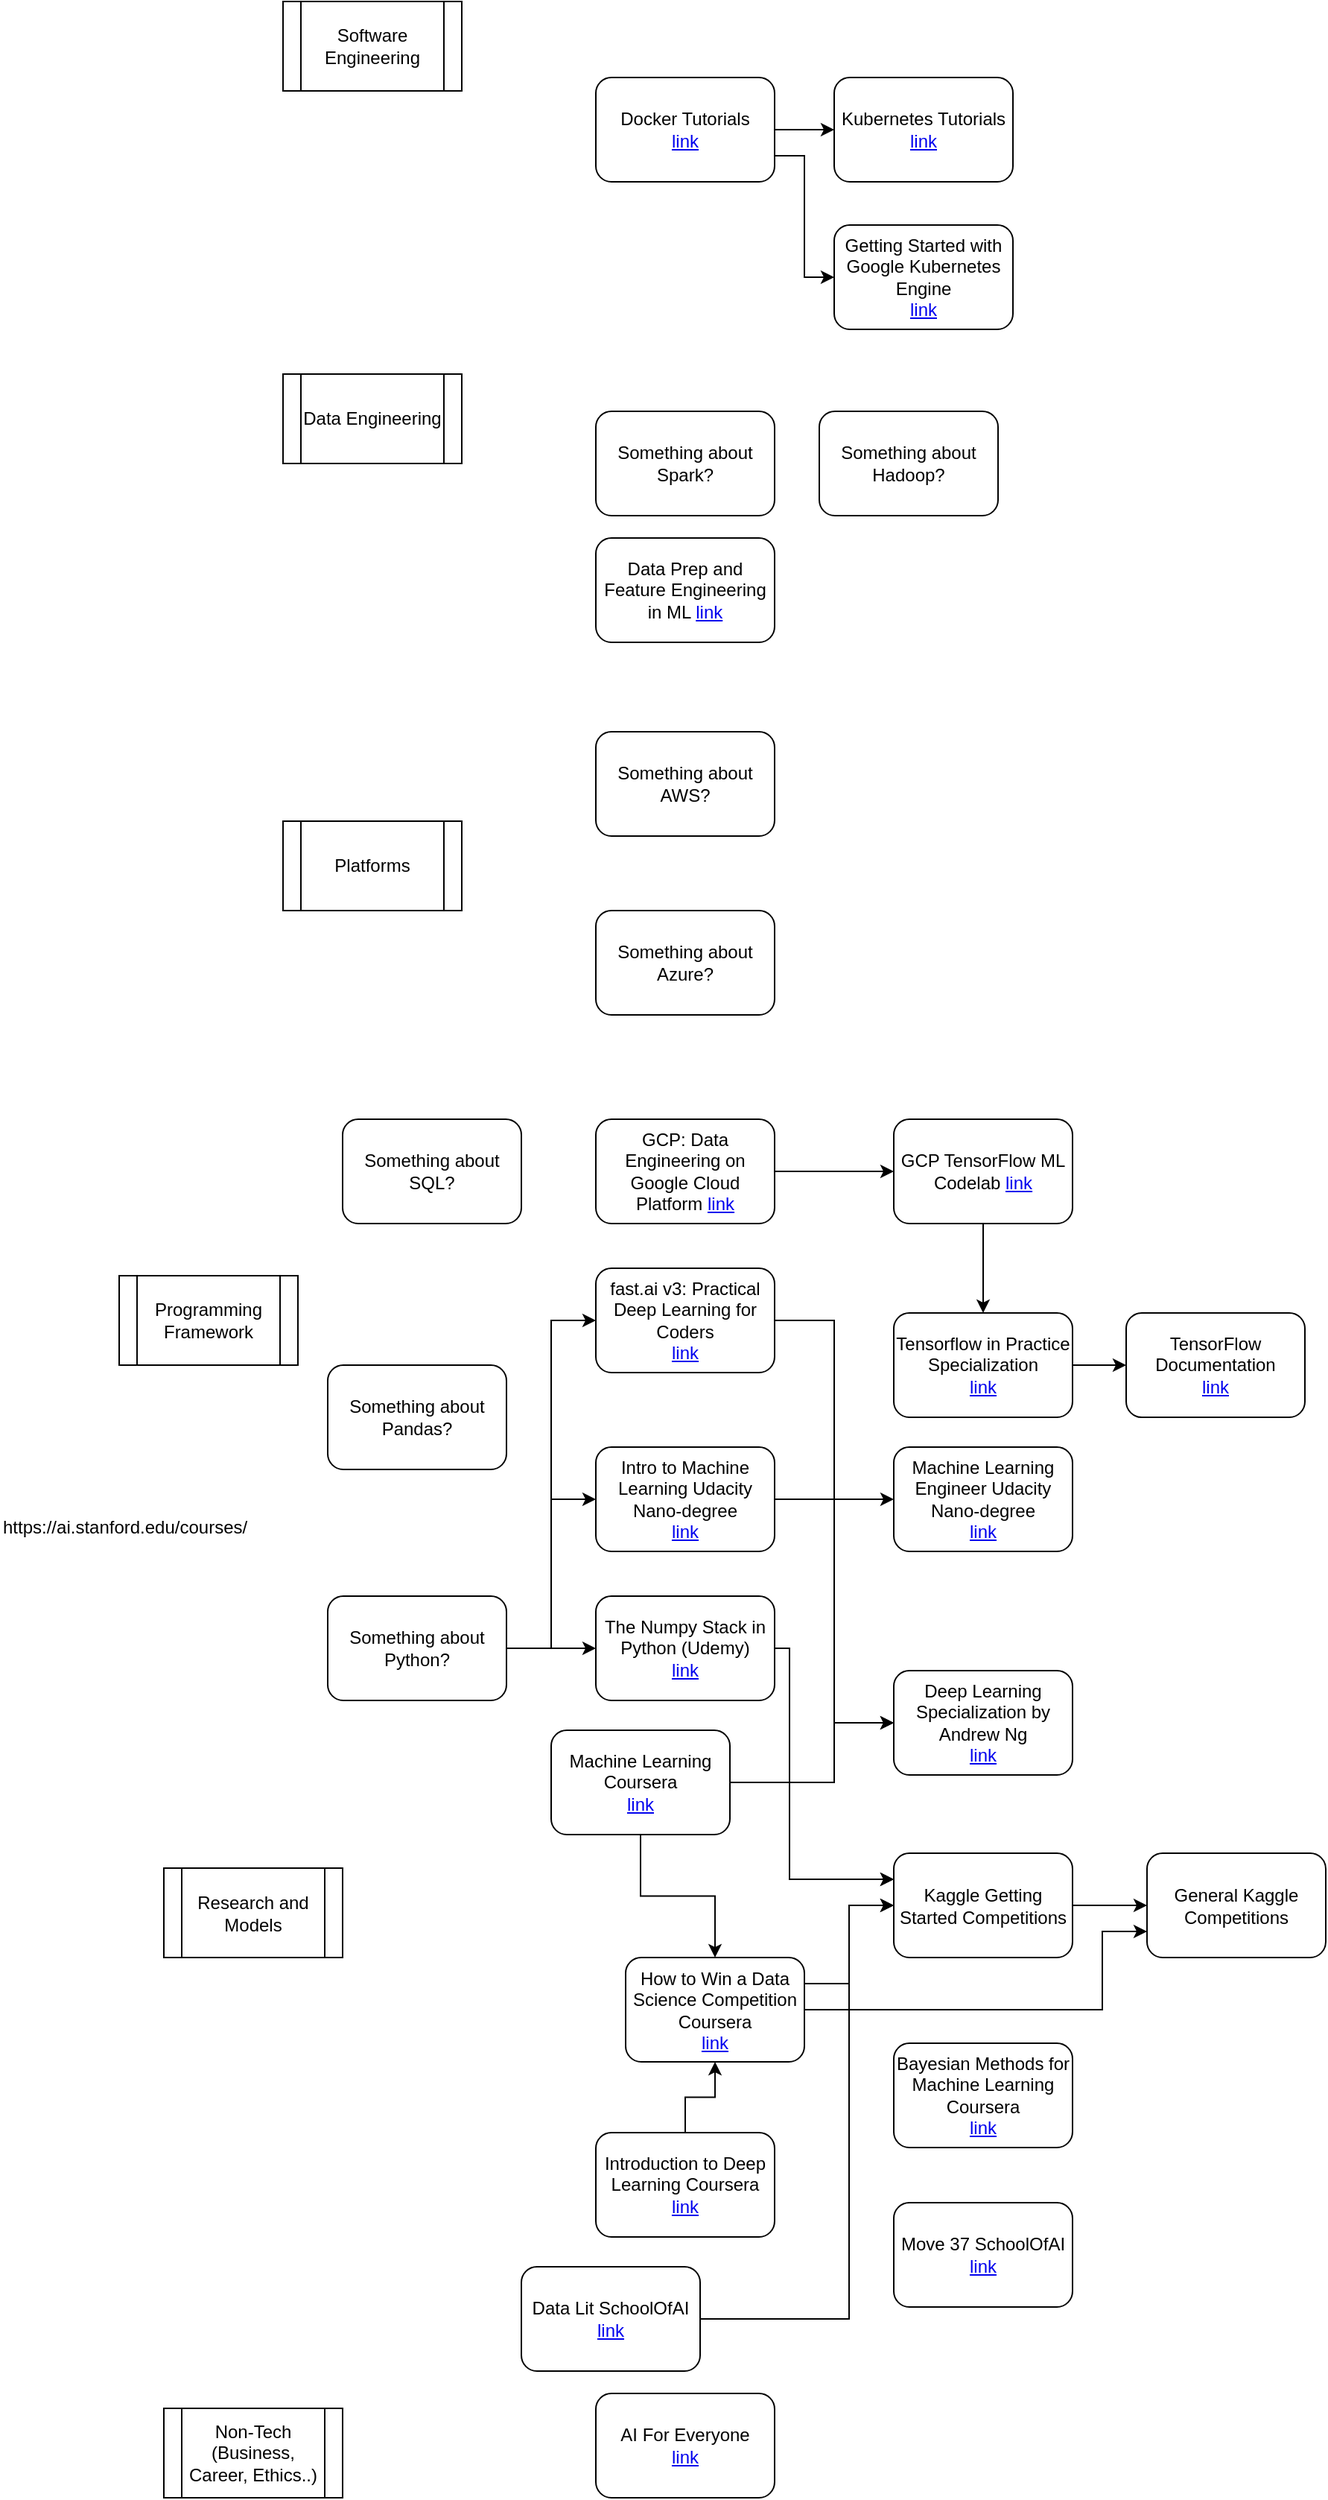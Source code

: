 <mxfile version="10.8.7" type="github"><diagram id="b7zP8VYQ12vH_zyjcR8T" name="Page-1"><mxGraphModel dx="1831" dy="1678" grid="1" gridSize="10" guides="1" tooltips="1" connect="1" arrows="1" fold="1" page="1" pageScale="1" pageWidth="850" pageHeight="1100" math="0" shadow="0"><root><mxCell id="0"/><mxCell id="1" parent="0"/><mxCell id="AthQVTNy74zwqiZrB0Bz-2" value="Data Engineering" style="shape=process;whiteSpace=wrap;html=1;backgroundOutline=1;" parent="1" vertex="1"><mxGeometry x="110" y="-250" width="120" height="60" as="geometry"/></mxCell><mxCell id="AthQVTNy74zwqiZrB0Bz-3" value="Platforms" style="shape=process;whiteSpace=wrap;html=1;backgroundOutline=1;" parent="1" vertex="1"><mxGeometry x="110" y="50" width="120" height="60" as="geometry"/></mxCell><mxCell id="AthQVTNy74zwqiZrB0Bz-5" value="Programming Framework" style="shape=process;whiteSpace=wrap;html=1;backgroundOutline=1;" parent="1" vertex="1"><mxGeometry y="355" width="120" height="60" as="geometry"/></mxCell><mxCell id="AthQVTNy74zwqiZrB0Bz-6" value="Research and Models" style="shape=process;whiteSpace=wrap;html=1;backgroundOutline=1;" parent="1" vertex="1"><mxGeometry x="30" y="752.5" width="120" height="60" as="geometry"/></mxCell><mxCell id="9dGZIfJBImlhY9SARStN-3" value="" style="edgeStyle=orthogonalEdgeStyle;rounded=0;orthogonalLoop=1;jettySize=auto;html=1;" parent="1" source="9dGZIfJBImlhY9SARStN-1" target="9dGZIfJBImlhY9SARStN-2" edge="1"><mxGeometry relative="1" as="geometry"><Array as="points"><mxPoint x="480" y="695"/><mxPoint x="480" y="655"/></Array></mxGeometry></mxCell><mxCell id="zuXZnffLO8IpQyFKXxoI-3" style="edgeStyle=orthogonalEdgeStyle;rounded=0;orthogonalLoop=1;jettySize=auto;html=1;exitX=1;exitY=0.5;exitDx=0;exitDy=0;entryX=0;entryY=0.25;entryDx=0;entryDy=0;" parent="1" source="9dGZIfJBImlhY9SARStN-1" target="zuXZnffLO8IpQyFKXxoI-1" edge="1"><mxGeometry relative="1" as="geometry"><Array as="points"><mxPoint x="450" y="695"/><mxPoint x="450" y="760"/></Array></mxGeometry></mxCell><mxCell id="zuXZnffLO8IpQyFKXxoI-17" style="edgeStyle=orthogonalEdgeStyle;rounded=0;orthogonalLoop=1;jettySize=auto;html=1;exitX=0.5;exitY=1;exitDx=0;exitDy=0;entryX=0.5;entryY=0;entryDx=0;entryDy=0;" parent="1" source="9dGZIfJBImlhY9SARStN-1" target="9dGZIfJBImlhY9SARStN-14" edge="1"><mxGeometry relative="1" as="geometry"/></mxCell><mxCell id="9dGZIfJBImlhY9SARStN-1" value="Machine Learning Coursera&lt;br&gt;&lt;a href=&quot;https://www.coursera.org/learn/machine-learning&quot;&gt;link&lt;/a&gt;&lt;br&gt;" style="rounded=1;whiteSpace=wrap;html=1;" parent="1" vertex="1"><mxGeometry x="290" y="660" width="120" height="70" as="geometry"/></mxCell><mxCell id="9dGZIfJBImlhY9SARStN-2" value="Deep Learning Specialization by Andrew Ng&lt;br&gt;&lt;a href=&quot;https://www.coursera.org/specializations/deep-learning&quot;&gt;link&lt;/a&gt;&lt;br&gt;" style="rounded=1;whiteSpace=wrap;html=1;" parent="1" vertex="1"><mxGeometry x="520" y="620" width="120" height="70" as="geometry"/></mxCell><mxCell id="9dGZIfJBImlhY9SARStN-4" value="Non-Tech (Business, Career, Ethics..)" style="shape=process;whiteSpace=wrap;html=1;backgroundOutline=1;" parent="1" vertex="1"><mxGeometry x="30" y="1115" width="120" height="60" as="geometry"/></mxCell><mxCell id="9dGZIfJBImlhY9SARStN-5" value="AI For Everyone&lt;br&gt;&lt;a href=&quot;https://www.coursera.org/learn/ai-for-everyone&quot;&gt;link&lt;/a&gt;&lt;br&gt;" style="rounded=1;whiteSpace=wrap;html=1;" parent="1" vertex="1"><mxGeometry x="320" y="1105" width="120" height="70" as="geometry"/></mxCell><mxCell id="zuXZnffLO8IpQyFKXxoI-26" style="edgeStyle=orthogonalEdgeStyle;rounded=0;orthogonalLoop=1;jettySize=auto;html=1;exitX=1;exitY=0.5;exitDx=0;exitDy=0;entryX=0;entryY=0.5;entryDx=0;entryDy=0;" parent="1" source="9dGZIfJBImlhY9SARStN-6" target="zuXZnffLO8IpQyFKXxoI-24" edge="1"><mxGeometry relative="1" as="geometry"/></mxCell><mxCell id="9dGZIfJBImlhY9SARStN-6" value="Tensorflow in Practice Specialization&lt;br&gt;&lt;a href=&quot;https://www.coursera.org/specializations/tensorflow-in-practice&quot;&gt;link&lt;/a&gt;&lt;br&gt;" style="rounded=1;whiteSpace=wrap;html=1;" parent="1" vertex="1"><mxGeometry x="520" y="380" width="120" height="70" as="geometry"/></mxCell><mxCell id="zuXZnffLO8IpQyFKXxoI-25" style="edgeStyle=orthogonalEdgeStyle;rounded=0;orthogonalLoop=1;jettySize=auto;html=1;exitX=1;exitY=0.5;exitDx=0;exitDy=0;entryX=0;entryY=0.5;entryDx=0;entryDy=0;" parent="1" source="9dGZIfJBImlhY9SARStN-9" target="9dGZIfJBImlhY9SARStN-2" edge="1"><mxGeometry relative="1" as="geometry"/></mxCell><mxCell id="9dGZIfJBImlhY9SARStN-9" value="fast.ai v3: Practical Deep Learning for Coders&lt;br&gt;&lt;a href=&quot;https://course.fast.ai/&quot;&gt;link&lt;/a&gt;&lt;br&gt;" style="rounded=1;whiteSpace=wrap;html=1;" parent="1" vertex="1"><mxGeometry x="320" y="350" width="120" height="70" as="geometry"/></mxCell><mxCell id="9dGZIfJBImlhY9SARStN-10" value="Move 37 SchoolOfAI&lt;br&gt;&lt;a href=&quot;https://www.theschool.ai/courses/move-37-course/&quot;&gt;link&lt;/a&gt;&lt;br&gt;" style="rounded=1;whiteSpace=wrap;html=1;" parent="1" vertex="1"><mxGeometry x="520" y="977" width="120" height="70" as="geometry"/></mxCell><mxCell id="9dGZIfJBImlhY9SARStN-11" value="Getting Started with Google Kubernetes Engine&lt;br&gt;&lt;a href=&quot;https://www.coursera.org/learn/google-kubernetes-engine&quot;&gt;link&lt;/a&gt;&lt;br&gt;" style="rounded=1;whiteSpace=wrap;html=1;" parent="1" vertex="1"><mxGeometry x="480" y="-350" width="120" height="70" as="geometry"/></mxCell><mxCell id="9dGZIfJBImlhY9SARStN-12" value="Kubernetes Tutorials&lt;br&gt;&lt;a href=&quot;https://kubernetes.io/docs/tutorials/&quot;&gt;link&lt;/a&gt;&lt;br&gt;" style="rounded=1;whiteSpace=wrap;html=1;" parent="1" vertex="1"><mxGeometry x="480" y="-449" width="120" height="70" as="geometry"/></mxCell><mxCell id="zuXZnffLO8IpQyFKXxoI-7" style="edgeStyle=orthogonalEdgeStyle;rounded=0;orthogonalLoop=1;jettySize=auto;html=1;exitX=1;exitY=0.5;exitDx=0;exitDy=0;entryX=0;entryY=0.5;entryDx=0;entryDy=0;" parent="1" source="9dGZIfJBImlhY9SARStN-13" target="9dGZIfJBImlhY9SARStN-12" edge="1"><mxGeometry relative="1" as="geometry"/></mxCell><mxCell id="zuXZnffLO8IpQyFKXxoI-8" style="edgeStyle=orthogonalEdgeStyle;rounded=0;orthogonalLoop=1;jettySize=auto;html=1;exitX=1;exitY=0.75;exitDx=0;exitDy=0;entryX=0;entryY=0.5;entryDx=0;entryDy=0;" parent="1" source="9dGZIfJBImlhY9SARStN-13" target="9dGZIfJBImlhY9SARStN-11" edge="1"><mxGeometry relative="1" as="geometry"/></mxCell><mxCell id="9dGZIfJBImlhY9SARStN-13" value="Docker Tutorials&lt;br&gt;&lt;a href=&quot;https://docs.docker.com/get-started/&quot;&gt;link&lt;/a&gt;&lt;br&gt;" style="rounded=1;whiteSpace=wrap;html=1;" parent="1" vertex="1"><mxGeometry x="320" y="-449" width="120" height="70" as="geometry"/></mxCell><mxCell id="zuXZnffLO8IpQyFKXxoI-2" value="" style="edgeStyle=orthogonalEdgeStyle;rounded=0;orthogonalLoop=1;jettySize=auto;html=1;exitX=1;exitY=0.25;exitDx=0;exitDy=0;" parent="1" source="9dGZIfJBImlhY9SARStN-14" target="zuXZnffLO8IpQyFKXxoI-1" edge="1"><mxGeometry relative="1" as="geometry"/></mxCell><mxCell id="zuXZnffLO8IpQyFKXxoI-6" style="edgeStyle=orthogonalEdgeStyle;rounded=0;orthogonalLoop=1;jettySize=auto;html=1;exitX=1;exitY=0.5;exitDx=0;exitDy=0;entryX=0;entryY=0.75;entryDx=0;entryDy=0;" parent="1" source="9dGZIfJBImlhY9SARStN-14" target="zuXZnffLO8IpQyFKXxoI-4" edge="1"><mxGeometry relative="1" as="geometry"><mxPoint x="690" y="805" as="targetPoint"/><Array as="points"><mxPoint x="660" y="848"/><mxPoint x="660" y="795"/></Array></mxGeometry></mxCell><mxCell id="9dGZIfJBImlhY9SARStN-14" value="How to Win a Data Science Competition Coursera&lt;br&gt;&lt;a href=&quot;https://www.coursera.org/learn/competitive-data-science&quot;&gt;link&lt;/a&gt;&lt;br&gt;" style="rounded=1;whiteSpace=wrap;html=1;" parent="1" vertex="1"><mxGeometry x="340" y="812.5" width="120" height="70" as="geometry"/></mxCell><mxCell id="zuXZnffLO8IpQyFKXxoI-5" value="" style="edgeStyle=orthogonalEdgeStyle;rounded=0;orthogonalLoop=1;jettySize=auto;html=1;" parent="1" source="zuXZnffLO8IpQyFKXxoI-1" target="zuXZnffLO8IpQyFKXxoI-4" edge="1"><mxGeometry relative="1" as="geometry"/></mxCell><mxCell id="zuXZnffLO8IpQyFKXxoI-1" value="Kaggle Getting Started Competitions&lt;br&gt;" style="rounded=1;whiteSpace=wrap;html=1;" parent="1" vertex="1"><mxGeometry x="520" y="742.5" width="120" height="70" as="geometry"/></mxCell><mxCell id="zuXZnffLO8IpQyFKXxoI-4" value="General Kaggle Competitions&lt;br&gt;" style="rounded=1;whiteSpace=wrap;html=1;" parent="1" vertex="1"><mxGeometry x="690" y="742.5" width="120" height="70" as="geometry"/></mxCell><mxCell id="9dGZIfJBImlhY9SARStN-19" style="edgeStyle=orthogonalEdgeStyle;rounded=0;orthogonalLoop=1;jettySize=auto;html=1;exitX=1;exitY=0.5;exitDx=0;exitDy=0;entryX=0;entryY=0.5;entryDx=0;entryDy=0;" parent="1" source="9dGZIfJBImlhY9SARStN-16" target="9dGZIfJBImlhY9SARStN-18" edge="1"><mxGeometry relative="1" as="geometry"/></mxCell><mxCell id="9dGZIfJBImlhY9SARStN-16" value="Intro to Machine Learning Udacity Nano-degree&lt;br&gt;&lt;a href=&quot;https://www.udacity.com/course/machine-learning-engineer-nanodegree--nd009t&quot;&gt;link&lt;/a&gt;&lt;br&gt;" style="rounded=1;whiteSpace=wrap;html=1;" parent="1" vertex="1"><mxGeometry x="320" y="470" width="120" height="70" as="geometry"/></mxCell><mxCell id="9dGZIfJBImlhY9SARStN-18" value="Machine Learning Engineer Udacity Nano-degree&lt;br&gt;&lt;a href=&quot;https://www.udacity.com/course/machine-learning-engineer-nanodegree--nd009t&quot;&gt;link&lt;/a&gt;&lt;br&gt;" style="rounded=1;whiteSpace=wrap;html=1;" parent="1" vertex="1"><mxGeometry x="520" y="470" width="120" height="70" as="geometry"/></mxCell><mxCell id="zuXZnffLO8IpQyFKXxoI-19" style="edgeStyle=orthogonalEdgeStyle;rounded=0;orthogonalLoop=1;jettySize=auto;html=1;exitX=1;exitY=0.5;exitDx=0;exitDy=0;entryX=0;entryY=0.5;entryDx=0;entryDy=0;" parent="1" source="9dGZIfJBImlhY9SARStN-21" target="zuXZnffLO8IpQyFKXxoI-1" edge="1"><mxGeometry relative="1" as="geometry"><Array as="points"><mxPoint x="490" y="1055"/><mxPoint x="490" y="778"/></Array></mxGeometry></mxCell><mxCell id="9dGZIfJBImlhY9SARStN-21" value="Data Lit SchoolOfAI&lt;br&gt;&lt;a href=&quot;https://www.theschool.ai/courses/data-lit/&quot;&gt;link&lt;/a&gt;&lt;br&gt;" style="rounded=1;whiteSpace=wrap;html=1;" parent="1" vertex="1"><mxGeometry x="270" y="1020" width="120" height="70" as="geometry"/></mxCell><mxCell id="zuXZnffLO8IpQyFKXxoI-9" value="Something about Spark?&lt;br&gt;" style="rounded=1;whiteSpace=wrap;html=1;" parent="1" vertex="1"><mxGeometry x="320" y="-225" width="120" height="70" as="geometry"/></mxCell><mxCell id="zuXZnffLO8IpQyFKXxoI-10" value="Something about AWS?&lt;br&gt;" style="rounded=1;whiteSpace=wrap;html=1;" parent="1" vertex="1"><mxGeometry x="320" y="-10" width="120" height="70" as="geometry"/></mxCell><mxCell id="zuXZnffLO8IpQyFKXxoI-11" value="Something about Azure?&lt;br&gt;" style="rounded=1;whiteSpace=wrap;html=1;" parent="1" vertex="1"><mxGeometry x="320" y="110" width="120" height="70" as="geometry"/></mxCell><mxCell id="zuXZnffLO8IpQyFKXxoI-28" value="" style="edgeStyle=orthogonalEdgeStyle;rounded=0;orthogonalLoop=1;jettySize=auto;html=1;" parent="1" source="zuXZnffLO8IpQyFKXxoI-12" target="zuXZnffLO8IpQyFKXxoI-27" edge="1"><mxGeometry relative="1" as="geometry"/></mxCell><mxCell id="zuXZnffLO8IpQyFKXxoI-12" value="GCP: Data Engineering on Google Cloud Platform &lt;a href=&quot;https://www.coursera.org/specializations/gcp-data-machine-learning&quot;&gt;link&lt;/a&gt;&lt;br&gt;" style="rounded=1;whiteSpace=wrap;html=1;" parent="1" vertex="1"><mxGeometry x="320" y="250" width="120" height="70" as="geometry"/></mxCell><mxCell id="zuXZnffLO8IpQyFKXxoI-36" style="edgeStyle=orthogonalEdgeStyle;rounded=0;orthogonalLoop=1;jettySize=auto;html=1;exitX=0.5;exitY=1;exitDx=0;exitDy=0;entryX=0.5;entryY=0;entryDx=0;entryDy=0;" parent="1" source="zuXZnffLO8IpQyFKXxoI-27" target="9dGZIfJBImlhY9SARStN-6" edge="1"><mxGeometry relative="1" as="geometry"/></mxCell><mxCell id="zuXZnffLO8IpQyFKXxoI-27" value="GCP TensorFlow ML Codelab&amp;nbsp;&lt;a href=&quot;https://codelabs.developers.google.com/codelabs/end-to-end-ml/index.html&quot;&gt;link&lt;/a&gt;&lt;br&gt;" style="rounded=1;whiteSpace=wrap;html=1;" parent="1" vertex="1"><mxGeometry x="520" y="250" width="120" height="70" as="geometry"/></mxCell><mxCell id="zuXZnffLO8IpQyFKXxoI-18" style="edgeStyle=orthogonalEdgeStyle;rounded=0;orthogonalLoop=1;jettySize=auto;html=1;exitX=1;exitY=0.5;exitDx=0;exitDy=0;entryX=0;entryY=0.25;entryDx=0;entryDy=0;" parent="1" source="zuXZnffLO8IpQyFKXxoI-13" target="zuXZnffLO8IpQyFKXxoI-1" edge="1"><mxGeometry relative="1" as="geometry"><Array as="points"><mxPoint x="450" y="605"/><mxPoint x="450" y="760"/></Array></mxGeometry></mxCell><mxCell id="zuXZnffLO8IpQyFKXxoI-13" value="The Numpy Stack in Python (Udemy)&lt;br&gt;&lt;a href=&quot;https://www.udemy.com/deep-learning-prerequisites-the-numpy-stack-in-python/&quot;&gt;link&lt;/a&gt;&lt;br&gt;" style="rounded=1;whiteSpace=wrap;html=1;" parent="1" vertex="1"><mxGeometry x="320" y="570" width="120" height="70" as="geometry"/></mxCell><mxCell id="zuXZnffLO8IpQyFKXxoI-16" style="edgeStyle=orthogonalEdgeStyle;rounded=0;orthogonalLoop=1;jettySize=auto;html=1;exitX=0.5;exitY=0;exitDx=0;exitDy=0;entryX=0.5;entryY=1;entryDx=0;entryDy=0;" parent="1" source="zuXZnffLO8IpQyFKXxoI-15" target="9dGZIfJBImlhY9SARStN-14" edge="1"><mxGeometry relative="1" as="geometry"/></mxCell><mxCell id="zuXZnffLO8IpQyFKXxoI-15" value="Introduction to Deep Learning Coursera&lt;br&gt;&lt;a href=&quot;https://www.coursera.org/learn/intro-to-deep-learning?specialization=aml&quot;&gt;link&lt;/a&gt;&lt;br&gt;" style="rounded=1;whiteSpace=wrap;html=1;" parent="1" vertex="1"><mxGeometry x="320" y="930" width="120" height="70" as="geometry"/></mxCell><mxCell id="zuXZnffLO8IpQyFKXxoI-20" value="Bayesian Methods for Machine Learning Coursera&lt;br&gt;&lt;a href=&quot;https://www.coursera.org/learn/bayesian-methods-in-machine-learning&quot;&gt;link&lt;/a&gt;&lt;br&gt;" style="rounded=1;whiteSpace=wrap;html=1;" parent="1" vertex="1"><mxGeometry x="520" y="870" width="120" height="70" as="geometry"/></mxCell><UserObject label="https://ai.stanford.edu/courses/" link="https://ai.stanford.edu/courses/" id="zuXZnffLO8IpQyFKXxoI-21"><mxCell style="text;html=1;" parent="1" vertex="1"><mxGeometry x="-80" y="510" width="190" height="30" as="geometry"/></mxCell></UserObject><mxCell id="zuXZnffLO8IpQyFKXxoI-22" value="Data Prep and Feature Engineering in ML &lt;a href=&quot;https://developers.google.com/machine-learning/data-prep/&quot;&gt;link&lt;/a&gt;&lt;br&gt;" style="rounded=1;whiteSpace=wrap;html=1;" parent="1" vertex="1"><mxGeometry x="320" y="-140" width="120" height="70" as="geometry"/></mxCell><mxCell id="zuXZnffLO8IpQyFKXxoI-23" value="Software Engineering" style="shape=process;whiteSpace=wrap;html=1;backgroundOutline=1;" parent="1" vertex="1"><mxGeometry x="110" y="-500" width="120" height="60" as="geometry"/></mxCell><mxCell id="zuXZnffLO8IpQyFKXxoI-24" value="TensorFlow Documentation&lt;br&gt;&lt;a href=&quot;https://www.tensorflow.org/guide/&quot;&gt;link&lt;/a&gt;&lt;br&gt;" style="rounded=1;whiteSpace=wrap;html=1;" parent="1" vertex="1"><mxGeometry x="676" y="380" width="120" height="70" as="geometry"/></mxCell><mxCell id="zuXZnffLO8IpQyFKXxoI-29" value="Something about Hadoop?&lt;br&gt;" style="rounded=1;whiteSpace=wrap;html=1;" parent="1" vertex="1"><mxGeometry x="470" y="-225" width="120" height="70" as="geometry"/></mxCell><mxCell id="zuXZnffLO8IpQyFKXxoI-31" style="edgeStyle=orthogonalEdgeStyle;rounded=0;orthogonalLoop=1;jettySize=auto;html=1;exitX=1;exitY=0.5;exitDx=0;exitDy=0;entryX=0;entryY=0.5;entryDx=0;entryDy=0;" parent="1" source="zuXZnffLO8IpQyFKXxoI-30" target="zuXZnffLO8IpQyFKXxoI-13" edge="1"><mxGeometry relative="1" as="geometry"/></mxCell><mxCell id="zuXZnffLO8IpQyFKXxoI-32" style="edgeStyle=orthogonalEdgeStyle;rounded=0;orthogonalLoop=1;jettySize=auto;html=1;exitX=1;exitY=0.5;exitDx=0;exitDy=0;entryX=0;entryY=0.5;entryDx=0;entryDy=0;" parent="1" source="zuXZnffLO8IpQyFKXxoI-30" target="9dGZIfJBImlhY9SARStN-16" edge="1"><mxGeometry relative="1" as="geometry"/></mxCell><mxCell id="zuXZnffLO8IpQyFKXxoI-33" style="edgeStyle=orthogonalEdgeStyle;rounded=0;orthogonalLoop=1;jettySize=auto;html=1;exitX=1;exitY=0.5;exitDx=0;exitDy=0;entryX=0;entryY=0.5;entryDx=0;entryDy=0;" parent="1" source="zuXZnffLO8IpQyFKXxoI-30" target="9dGZIfJBImlhY9SARStN-9" edge="1"><mxGeometry relative="1" as="geometry"/></mxCell><mxCell id="zuXZnffLO8IpQyFKXxoI-30" value="Something about Python?&lt;br&gt;" style="rounded=1;whiteSpace=wrap;html=1;" parent="1" vertex="1"><mxGeometry x="140" y="570" width="120" height="70" as="geometry"/></mxCell><mxCell id="zuXZnffLO8IpQyFKXxoI-34" value="Something about SQL?&lt;br&gt;" style="rounded=1;whiteSpace=wrap;html=1;" parent="1" vertex="1"><mxGeometry x="150" y="250" width="120" height="70" as="geometry"/></mxCell><mxCell id="zuXZnffLO8IpQyFKXxoI-35" value="Something about Pandas?&lt;br&gt;" style="rounded=1;whiteSpace=wrap;html=1;" parent="1" vertex="1"><mxGeometry x="140" y="415" width="120" height="70" as="geometry"/></mxCell></root></mxGraphModel></diagram></mxfile>